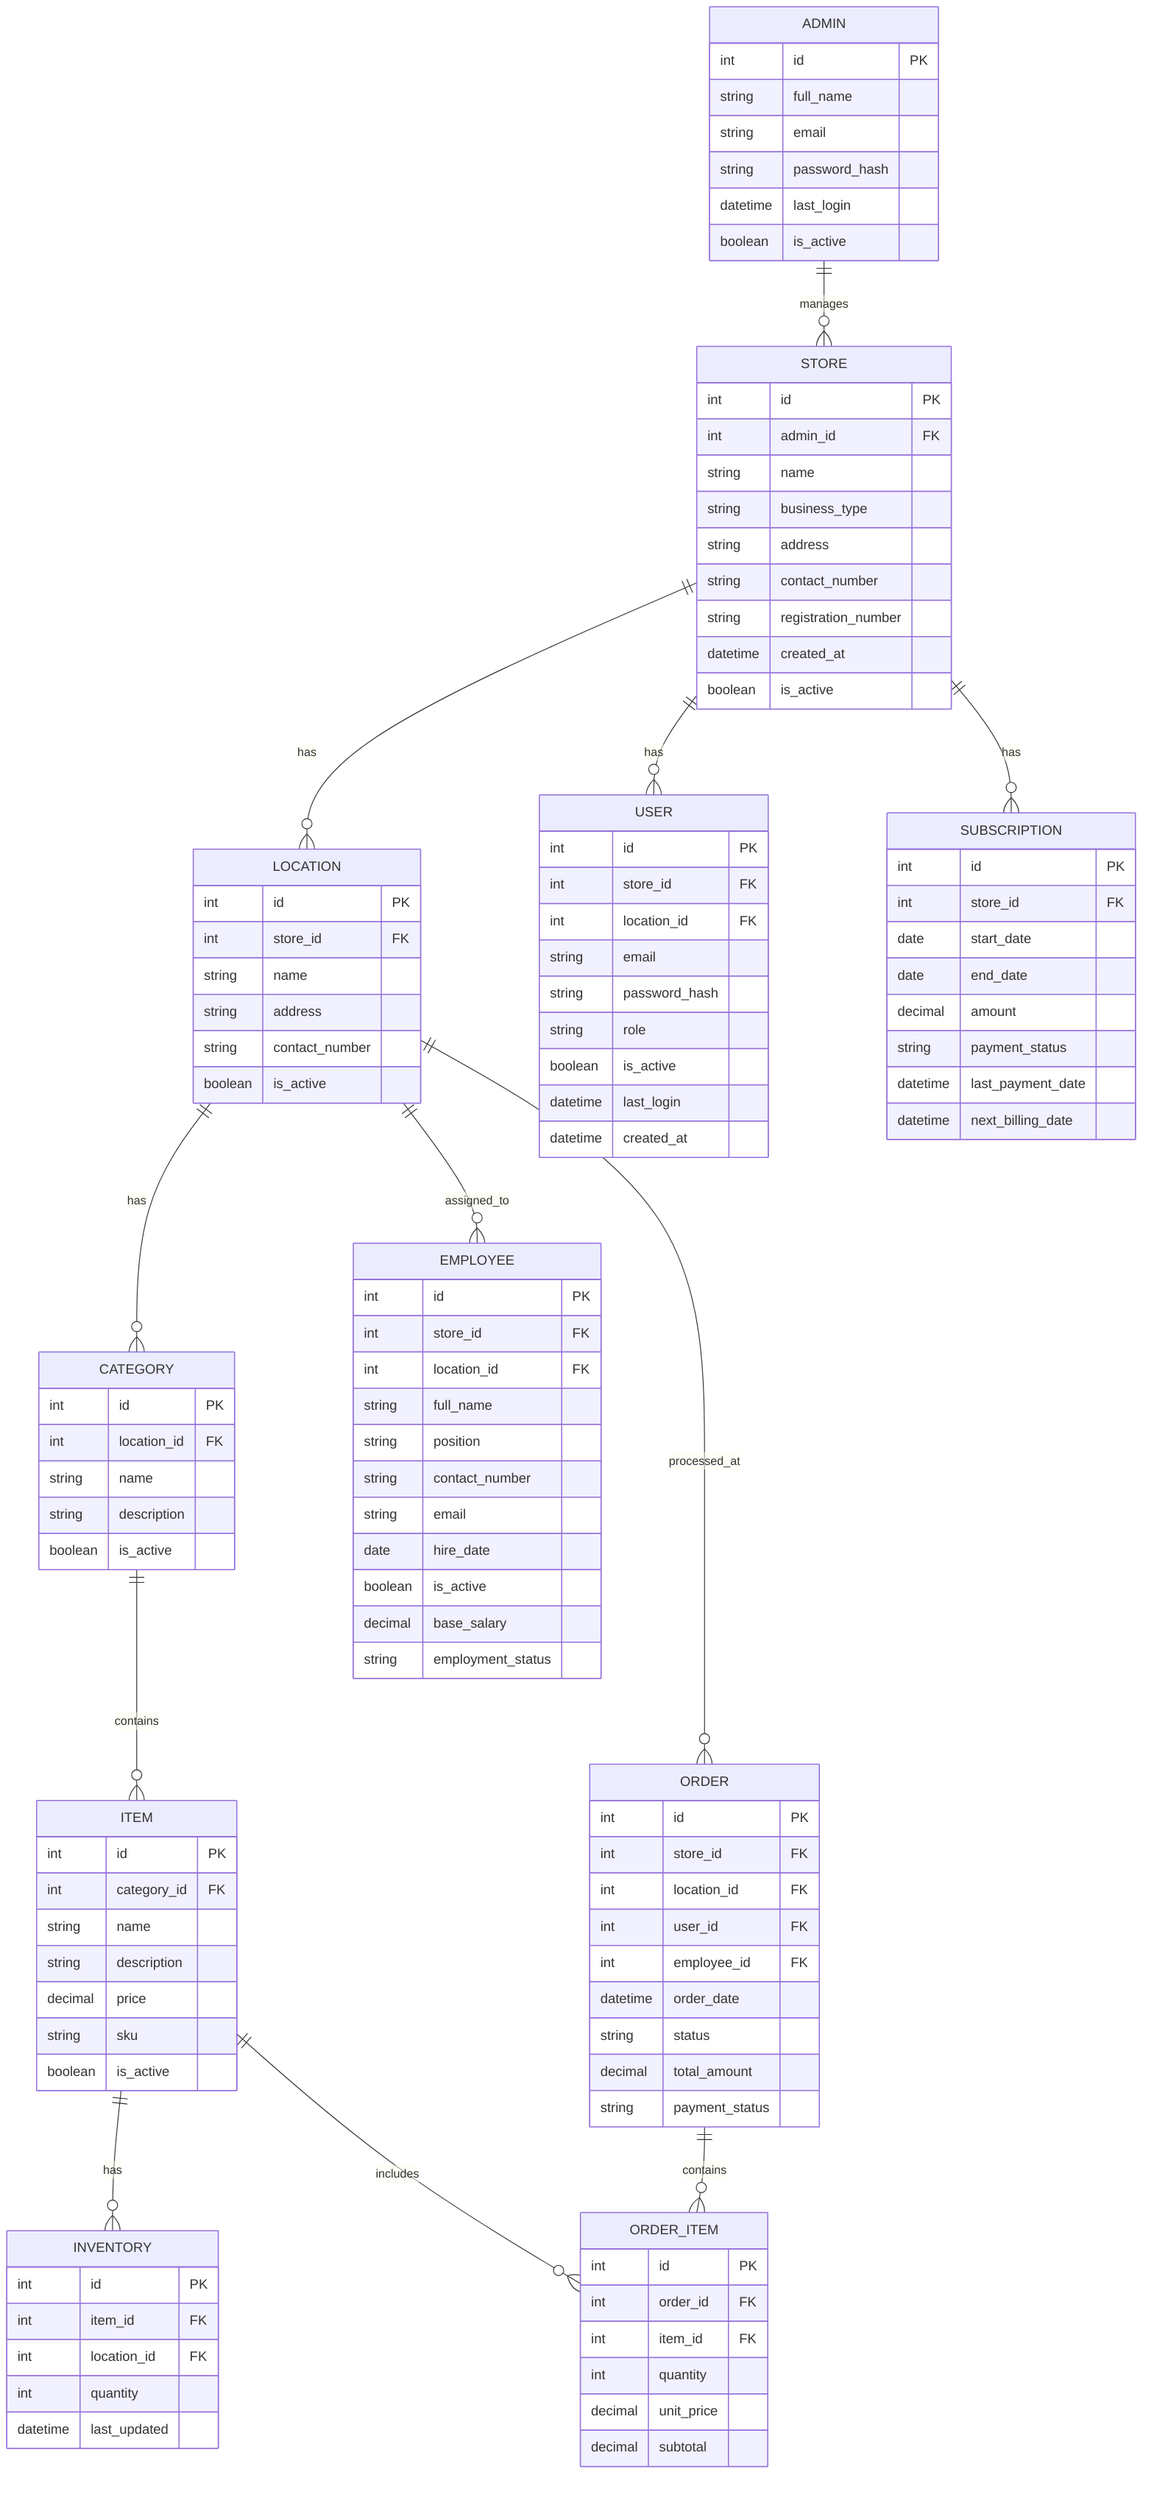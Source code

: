 erDiagram
    %% Core Business Structure
    STORE ||--o{ LOCATION : has
    STORE ||--o{ USER : has
    STORE ||--o{ SUBSCRIPTION : has
    ADMIN ||--o{ STORE : manages

    %% Location Relations
    LOCATION ||--o{ CATEGORY : has
    LOCATION ||--o{ ORDER : processed_at
    LOCATION ||--o{ EMPLOYEE : assigned_to

    %% Product Structure
    CATEGORY ||--o{ ITEM : contains
    ITEM ||--o{ INVENTORY : has
    ITEM ||--o{ ORDER_ITEM : includes
    
    %% Order Structure
    ORDER ||--o{ ORDER_ITEM : contains

    STORE {
        int id PK
        int admin_id FK
        string name
        string business_type
        string address
        string contact_number
        string registration_number
        datetime created_at
        boolean is_active
    }

    SUBSCRIPTION {
        int id PK
        int store_id FK
        date start_date
        date end_date
        decimal amount
        string payment_status
        datetime last_payment_date
        datetime next_billing_date
    }

    USER {
        int id PK
        int store_id FK
        int location_id FK
        string email
        string password_hash
        string role
        boolean is_active
        datetime last_login
        datetime created_at
    }

    EMPLOYEE {
        int id PK
        int store_id FK
        int location_id FK
        string full_name
        string position
        string contact_number
        string email
        date hire_date
        boolean is_active
        decimal base_salary
        string employment_status
    }

    LOCATION {
        int id PK
        int store_id FK
        string name
        string address
        string contact_number
        boolean is_active
    }

    CATEGORY {
        int id PK
        int location_id FK
        string name
        string description
        boolean is_active
    }

    ITEM {
        int id PK
        int category_id FK
        string name
        string description
        decimal price
        string sku
        boolean is_active
    }

    INVENTORY {
        int id PK
        int item_id FK
        int location_id FK
        int quantity
        datetime last_updated
    }

    ORDER {
        int id PK
        int store_id FK
        int location_id FK
        int user_id FK
        int employee_id FK
        datetime order_date
        string status
        decimal total_amount
        string payment_status
    }

    ORDER_ITEM {
        int id PK
        int order_id FK
        int item_id FK
        int quantity
        decimal unit_price
        decimal subtotal
    }

    ADMIN {
        int id PK
        string full_name
        string email
        string password_hash
        datetime last_login
        boolean is_active
    }